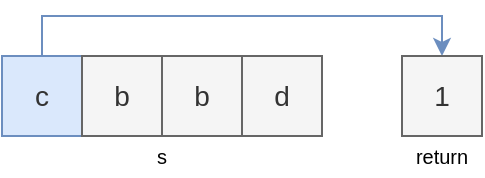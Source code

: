 <mxfile version="26.0.9" pages="4">
  <diagram name="1" id="VdWact95R3ZrHPUHWGP3">
    <mxGraphModel dx="1383" dy="821" grid="1" gridSize="10" guides="1" tooltips="1" connect="1" arrows="1" fold="1" page="1" pageScale="1" pageWidth="320" pageHeight="160" math="0" shadow="0">
      <root>
        <mxCell id="0" />
        <mxCell id="1" parent="0" />
        <mxCell id="LiMpHG4n0Sbn7Z4iN4p6-1" style="edgeStyle=orthogonalEdgeStyle;rounded=0;orthogonalLoop=1;jettySize=auto;html=1;exitX=0.5;exitY=0;exitDx=0;exitDy=0;entryX=0.5;entryY=0;entryDx=0;entryDy=0;fillColor=#dae8fc;strokeColor=#6c8ebf;" parent="1" source="nv63Od1LlB7BwaC0whO8-1" target="UQUALWk5jvgVwMnyUf1Z-1" edge="1">
          <mxGeometry relative="1" as="geometry" />
        </mxCell>
        <mxCell id="nv63Od1LlB7BwaC0whO8-1" value="c" style="rounded=0;whiteSpace=wrap;html=1;fontSize=14;fillColor=#dae8fc;strokeColor=#6c8ebf;fontColor=#333333;" parent="1" vertex="1">
          <mxGeometry x="40" y="60" width="40" height="40" as="geometry" />
        </mxCell>
        <mxCell id="nv63Od1LlB7BwaC0whO8-2" value="b" style="rounded=0;whiteSpace=wrap;html=1;fontSize=14;fillColor=#f5f5f5;strokeColor=#666666;fontColor=#333333;" parent="1" vertex="1">
          <mxGeometry x="80" y="60" width="40" height="40" as="geometry" />
        </mxCell>
        <mxCell id="nv63Od1LlB7BwaC0whO8-3" value="b" style="rounded=0;whiteSpace=wrap;html=1;fontSize=14;fillColor=#f5f5f5;strokeColor=#666666;fontColor=#333333;" parent="1" vertex="1">
          <mxGeometry x="120" y="60" width="40" height="40" as="geometry" />
        </mxCell>
        <mxCell id="46o2pT9ANN71txM1nCcm-1" value="s" style="text;html=1;align=center;verticalAlign=middle;whiteSpace=wrap;rounded=0;fontSize=10;" parent="1" vertex="1">
          <mxGeometry x="40" y="100" width="160" height="20" as="geometry" />
        </mxCell>
        <mxCell id="y743vjSonsJhA4KVwRWZ-1" value="d" style="rounded=0;whiteSpace=wrap;html=1;fontSize=14;fillColor=#f5f5f5;strokeColor=#666666;fontColor=#333333;" parent="1" vertex="1">
          <mxGeometry x="160" y="60" width="40" height="40" as="geometry" />
        </mxCell>
        <mxCell id="y743vjSonsJhA4KVwRWZ-2" value="return" style="text;html=1;align=center;verticalAlign=middle;whiteSpace=wrap;rounded=0;fontSize=10;" parent="1" vertex="1">
          <mxGeometry x="240" y="100" width="40" height="20" as="geometry" />
        </mxCell>
        <mxCell id="UQUALWk5jvgVwMnyUf1Z-1" value="1" style="rounded=0;whiteSpace=wrap;html=1;fontSize=14;fillColor=#f5f5f5;strokeColor=#666666;fontColor=#333333;" parent="1" vertex="1">
          <mxGeometry x="240" y="60" width="40" height="40" as="geometry" />
        </mxCell>
      </root>
    </mxGraphModel>
  </diagram>
  <diagram name="2" id="2x2lDAhyBMIcyjL1A55V">
    <mxGraphModel dx="2074" dy="1231" grid="1" gridSize="10" guides="1" tooltips="1" connect="1" arrows="1" fold="1" page="1" pageScale="1" pageWidth="320" pageHeight="160" math="0" shadow="0">
      <root>
        <mxCell id="uhVEuAJElO1nllpqQ01q-0" />
        <mxCell id="uhVEuAJElO1nllpqQ01q-1" parent="uhVEuAJElO1nllpqQ01q-0" />
        <mxCell id="uhVEuAJElO1nllpqQ01q-2" value="c" style="rounded=0;whiteSpace=wrap;html=1;fontSize=14;fillColor=#f5f5f5;strokeColor=#666666;fontColor=#333333;" parent="uhVEuAJElO1nllpqQ01q-1" vertex="1">
          <mxGeometry x="40" y="60" width="40" height="40" as="geometry" />
        </mxCell>
        <mxCell id="WFSkUm_CLyRHnQ57ns0y-0" style="edgeStyle=orthogonalEdgeStyle;rounded=0;orthogonalLoop=1;jettySize=auto;html=1;exitX=0.5;exitY=0;exitDx=0;exitDy=0;entryX=0.5;entryY=0;entryDx=0;entryDy=0;fillColor=#dae8fc;strokeColor=#6c8ebf;" parent="uhVEuAJElO1nllpqQ01q-1" source="uhVEuAJElO1nllpqQ01q-3" target="uhVEuAJElO1nllpqQ01q-8" edge="1">
          <mxGeometry relative="1" as="geometry" />
        </mxCell>
        <mxCell id="uhVEuAJElO1nllpqQ01q-3" value="b" style="rounded=0;whiteSpace=wrap;html=1;fontSize=14;fillColor=#dae8fc;strokeColor=#6c8ebf;fontColor=#333333;" parent="uhVEuAJElO1nllpqQ01q-1" vertex="1">
          <mxGeometry x="80" y="60" width="40" height="40" as="geometry" />
        </mxCell>
        <mxCell id="WFSkUm_CLyRHnQ57ns0y-1" style="edgeStyle=orthogonalEdgeStyle;rounded=0;orthogonalLoop=1;jettySize=auto;html=1;exitX=0.5;exitY=0;exitDx=0;exitDy=0;entryX=0.5;entryY=0;entryDx=0;entryDy=0;fillColor=#d5e8d4;strokeColor=#82b366;" parent="uhVEuAJElO1nllpqQ01q-1" source="uhVEuAJElO1nllpqQ01q-4" target="uhVEuAJElO1nllpqQ01q-8" edge="1">
          <mxGeometry relative="1" as="geometry" />
        </mxCell>
        <mxCell id="uhVEuAJElO1nllpqQ01q-4" value="b" style="rounded=0;whiteSpace=wrap;html=1;fontSize=14;fillColor=#d5e8d4;strokeColor=#82b366;fontColor=#333333;" parent="uhVEuAJElO1nllpqQ01q-1" vertex="1">
          <mxGeometry x="120" y="60" width="40" height="40" as="geometry" />
        </mxCell>
        <mxCell id="uhVEuAJElO1nllpqQ01q-5" value="s" style="text;html=1;align=center;verticalAlign=middle;whiteSpace=wrap;rounded=0;fontSize=10;" parent="uhVEuAJElO1nllpqQ01q-1" vertex="1">
          <mxGeometry x="40" y="100" width="160" height="20" as="geometry" />
        </mxCell>
        <mxCell id="uhVEuAJElO1nllpqQ01q-6" value="d" style="rounded=0;whiteSpace=wrap;html=1;fontSize=14;fillColor=#f5f5f5;strokeColor=#666666;fontColor=#333333;" parent="uhVEuAJElO1nllpqQ01q-1" vertex="1">
          <mxGeometry x="160" y="60" width="40" height="40" as="geometry" />
        </mxCell>
        <mxCell id="uhVEuAJElO1nllpqQ01q-7" value="return" style="text;html=1;align=center;verticalAlign=middle;whiteSpace=wrap;rounded=0;fontSize=10;" parent="uhVEuAJElO1nllpqQ01q-1" vertex="1">
          <mxGeometry x="240" y="100" width="40" height="20" as="geometry" />
        </mxCell>
        <mxCell id="uhVEuAJElO1nllpqQ01q-8" value="2" style="rounded=0;whiteSpace=wrap;html=1;fontSize=14;fillColor=#f5f5f5;strokeColor=#666666;fontColor=#333333;" parent="uhVEuAJElO1nllpqQ01q-1" vertex="1">
          <mxGeometry x="240" y="60" width="40" height="40" as="geometry" />
        </mxCell>
      </root>
    </mxGraphModel>
  </diagram>
  <diagram name="3" id="f0V1mKphSXCa1dzgceCp">
    <mxGraphModel dx="2074" dy="1231" grid="1" gridSize="10" guides="1" tooltips="1" connect="1" arrows="1" fold="1" page="1" pageScale="1" pageWidth="320" pageHeight="140" math="0" shadow="0">
      <root>
        <mxCell id="aESsI5JOJ7nUSXKwQQHT-0" />
        <mxCell id="aESsI5JOJ7nUSXKwQQHT-1" parent="aESsI5JOJ7nUSXKwQQHT-0" />
        <mxCell id="aESsI5JOJ7nUSXKwQQHT-2" value="c" style="rounded=0;whiteSpace=wrap;html=1;fontSize=14;fillColor=#f5f5f5;strokeColor=#666666;fontColor=#333333;" parent="aESsI5JOJ7nUSXKwQQHT-1" vertex="1">
          <mxGeometry x="40" y="40" width="40" height="40" as="geometry" />
        </mxCell>
        <mxCell id="aESsI5JOJ7nUSXKwQQHT-3" value="b" style="rounded=0;whiteSpace=wrap;html=1;fontSize=14;fillColor=#d5e8d4;strokeColor=#82b366;fontColor=#333333;" parent="aESsI5JOJ7nUSXKwQQHT-1" vertex="1">
          <mxGeometry x="80" y="40" width="40" height="40" as="geometry" />
        </mxCell>
        <mxCell id="aESsI5JOJ7nUSXKwQQHT-4" value="b" style="rounded=0;whiteSpace=wrap;html=1;fontSize=14;fillColor=#dae8fc;strokeColor=#6c8ebf;fontColor=#333333;" parent="aESsI5JOJ7nUSXKwQQHT-1" vertex="1">
          <mxGeometry x="120" y="40" width="40" height="40" as="geometry" />
        </mxCell>
        <mxCell id="aESsI5JOJ7nUSXKwQQHT-5" value="s" style="text;html=1;align=center;verticalAlign=middle;whiteSpace=wrap;rounded=0;fontSize=10;" parent="aESsI5JOJ7nUSXKwQQHT-1" vertex="1">
          <mxGeometry x="40" y="80" width="160" height="20" as="geometry" />
        </mxCell>
        <mxCell id="aESsI5JOJ7nUSXKwQQHT-6" value="d" style="rounded=0;whiteSpace=wrap;html=1;fontSize=14;fillColor=#f5f5f5;strokeColor=#666666;fontColor=#333333;" parent="aESsI5JOJ7nUSXKwQQHT-1" vertex="1">
          <mxGeometry x="160" y="40" width="40" height="40" as="geometry" />
        </mxCell>
        <mxCell id="aESsI5JOJ7nUSXKwQQHT-7" value="return" style="text;html=1;align=center;verticalAlign=middle;whiteSpace=wrap;rounded=0;fontSize=10;" parent="aESsI5JOJ7nUSXKwQQHT-1" vertex="1">
          <mxGeometry x="240" y="80" width="40" height="20" as="geometry" />
        </mxCell>
        <mxCell id="aESsI5JOJ7nUSXKwQQHT-8" value="2" style="rounded=0;whiteSpace=wrap;html=1;fontSize=14;fillColor=#f5f5f5;strokeColor=#666666;fontColor=#333333;" parent="aESsI5JOJ7nUSXKwQQHT-1" vertex="1">
          <mxGeometry x="240" y="40" width="40" height="40" as="geometry" />
        </mxCell>
      </root>
    </mxGraphModel>
  </diagram>
  <diagram name="4" id="ICTF2Rcc-V4Tm5WIxiQP">
    <mxGraphModel dx="2074" dy="1231" grid="1" gridSize="10" guides="1" tooltips="1" connect="1" arrows="1" fold="1" page="1" pageScale="1" pageWidth="320" pageHeight="140" math="0" shadow="0">
      <root>
        <mxCell id="Tu0WFDTFtYz4BhTKLMS8-0" />
        <mxCell id="Tu0WFDTFtYz4BhTKLMS8-1" parent="Tu0WFDTFtYz4BhTKLMS8-0" />
        <mxCell id="Tu0WFDTFtYz4BhTKLMS8-2" value="c" style="rounded=0;whiteSpace=wrap;html=1;fontSize=14;fillColor=#f5f5f5;strokeColor=#666666;fontColor=#333333;" parent="Tu0WFDTFtYz4BhTKLMS8-1" vertex="1">
          <mxGeometry x="40" y="40" width="40" height="40" as="geometry" />
        </mxCell>
        <mxCell id="Tu0WFDTFtYz4BhTKLMS8-3" value="b" style="rounded=0;whiteSpace=wrap;html=1;fontSize=14;fillColor=#f5f5f5;strokeColor=#666666;fontColor=#333333;" parent="Tu0WFDTFtYz4BhTKLMS8-1" vertex="1">
          <mxGeometry x="80" y="40" width="40" height="40" as="geometry" />
        </mxCell>
        <mxCell id="Tu0WFDTFtYz4BhTKLMS8-4" value="b" style="rounded=0;whiteSpace=wrap;html=1;fontSize=14;fillColor=#f5f5f5;strokeColor=#666666;fontColor=#333333;" parent="Tu0WFDTFtYz4BhTKLMS8-1" vertex="1">
          <mxGeometry x="120" y="40" width="40" height="40" as="geometry" />
        </mxCell>
        <mxCell id="Tu0WFDTFtYz4BhTKLMS8-5" value="s" style="text;html=1;align=center;verticalAlign=middle;whiteSpace=wrap;rounded=0;fontSize=10;" parent="Tu0WFDTFtYz4BhTKLMS8-1" vertex="1">
          <mxGeometry x="40" y="80" width="160" height="20" as="geometry" />
        </mxCell>
        <mxCell id="Tu0WFDTFtYz4BhTKLMS8-6" value="d" style="rounded=0;whiteSpace=wrap;html=1;fontSize=14;fillColor=#dae8fc;strokeColor=#6c8ebf;fontColor=#333333;" parent="Tu0WFDTFtYz4BhTKLMS8-1" vertex="1">
          <mxGeometry x="160" y="40" width="40" height="40" as="geometry" />
        </mxCell>
        <mxCell id="Tu0WFDTFtYz4BhTKLMS8-7" value="return" style="text;html=1;align=center;verticalAlign=middle;whiteSpace=wrap;rounded=0;fontSize=10;" parent="Tu0WFDTFtYz4BhTKLMS8-1" vertex="1">
          <mxGeometry x="240" y="80" width="40" height="20" as="geometry" />
        </mxCell>
        <mxCell id="Tu0WFDTFtYz4BhTKLMS8-8" value="2" style="rounded=0;whiteSpace=wrap;html=1;fontSize=14;fillColor=#f5f5f5;strokeColor=#666666;fontColor=#333333;" parent="Tu0WFDTFtYz4BhTKLMS8-1" vertex="1">
          <mxGeometry x="240" y="40" width="40" height="40" as="geometry" />
        </mxCell>
      </root>
    </mxGraphModel>
  </diagram>
</mxfile>
